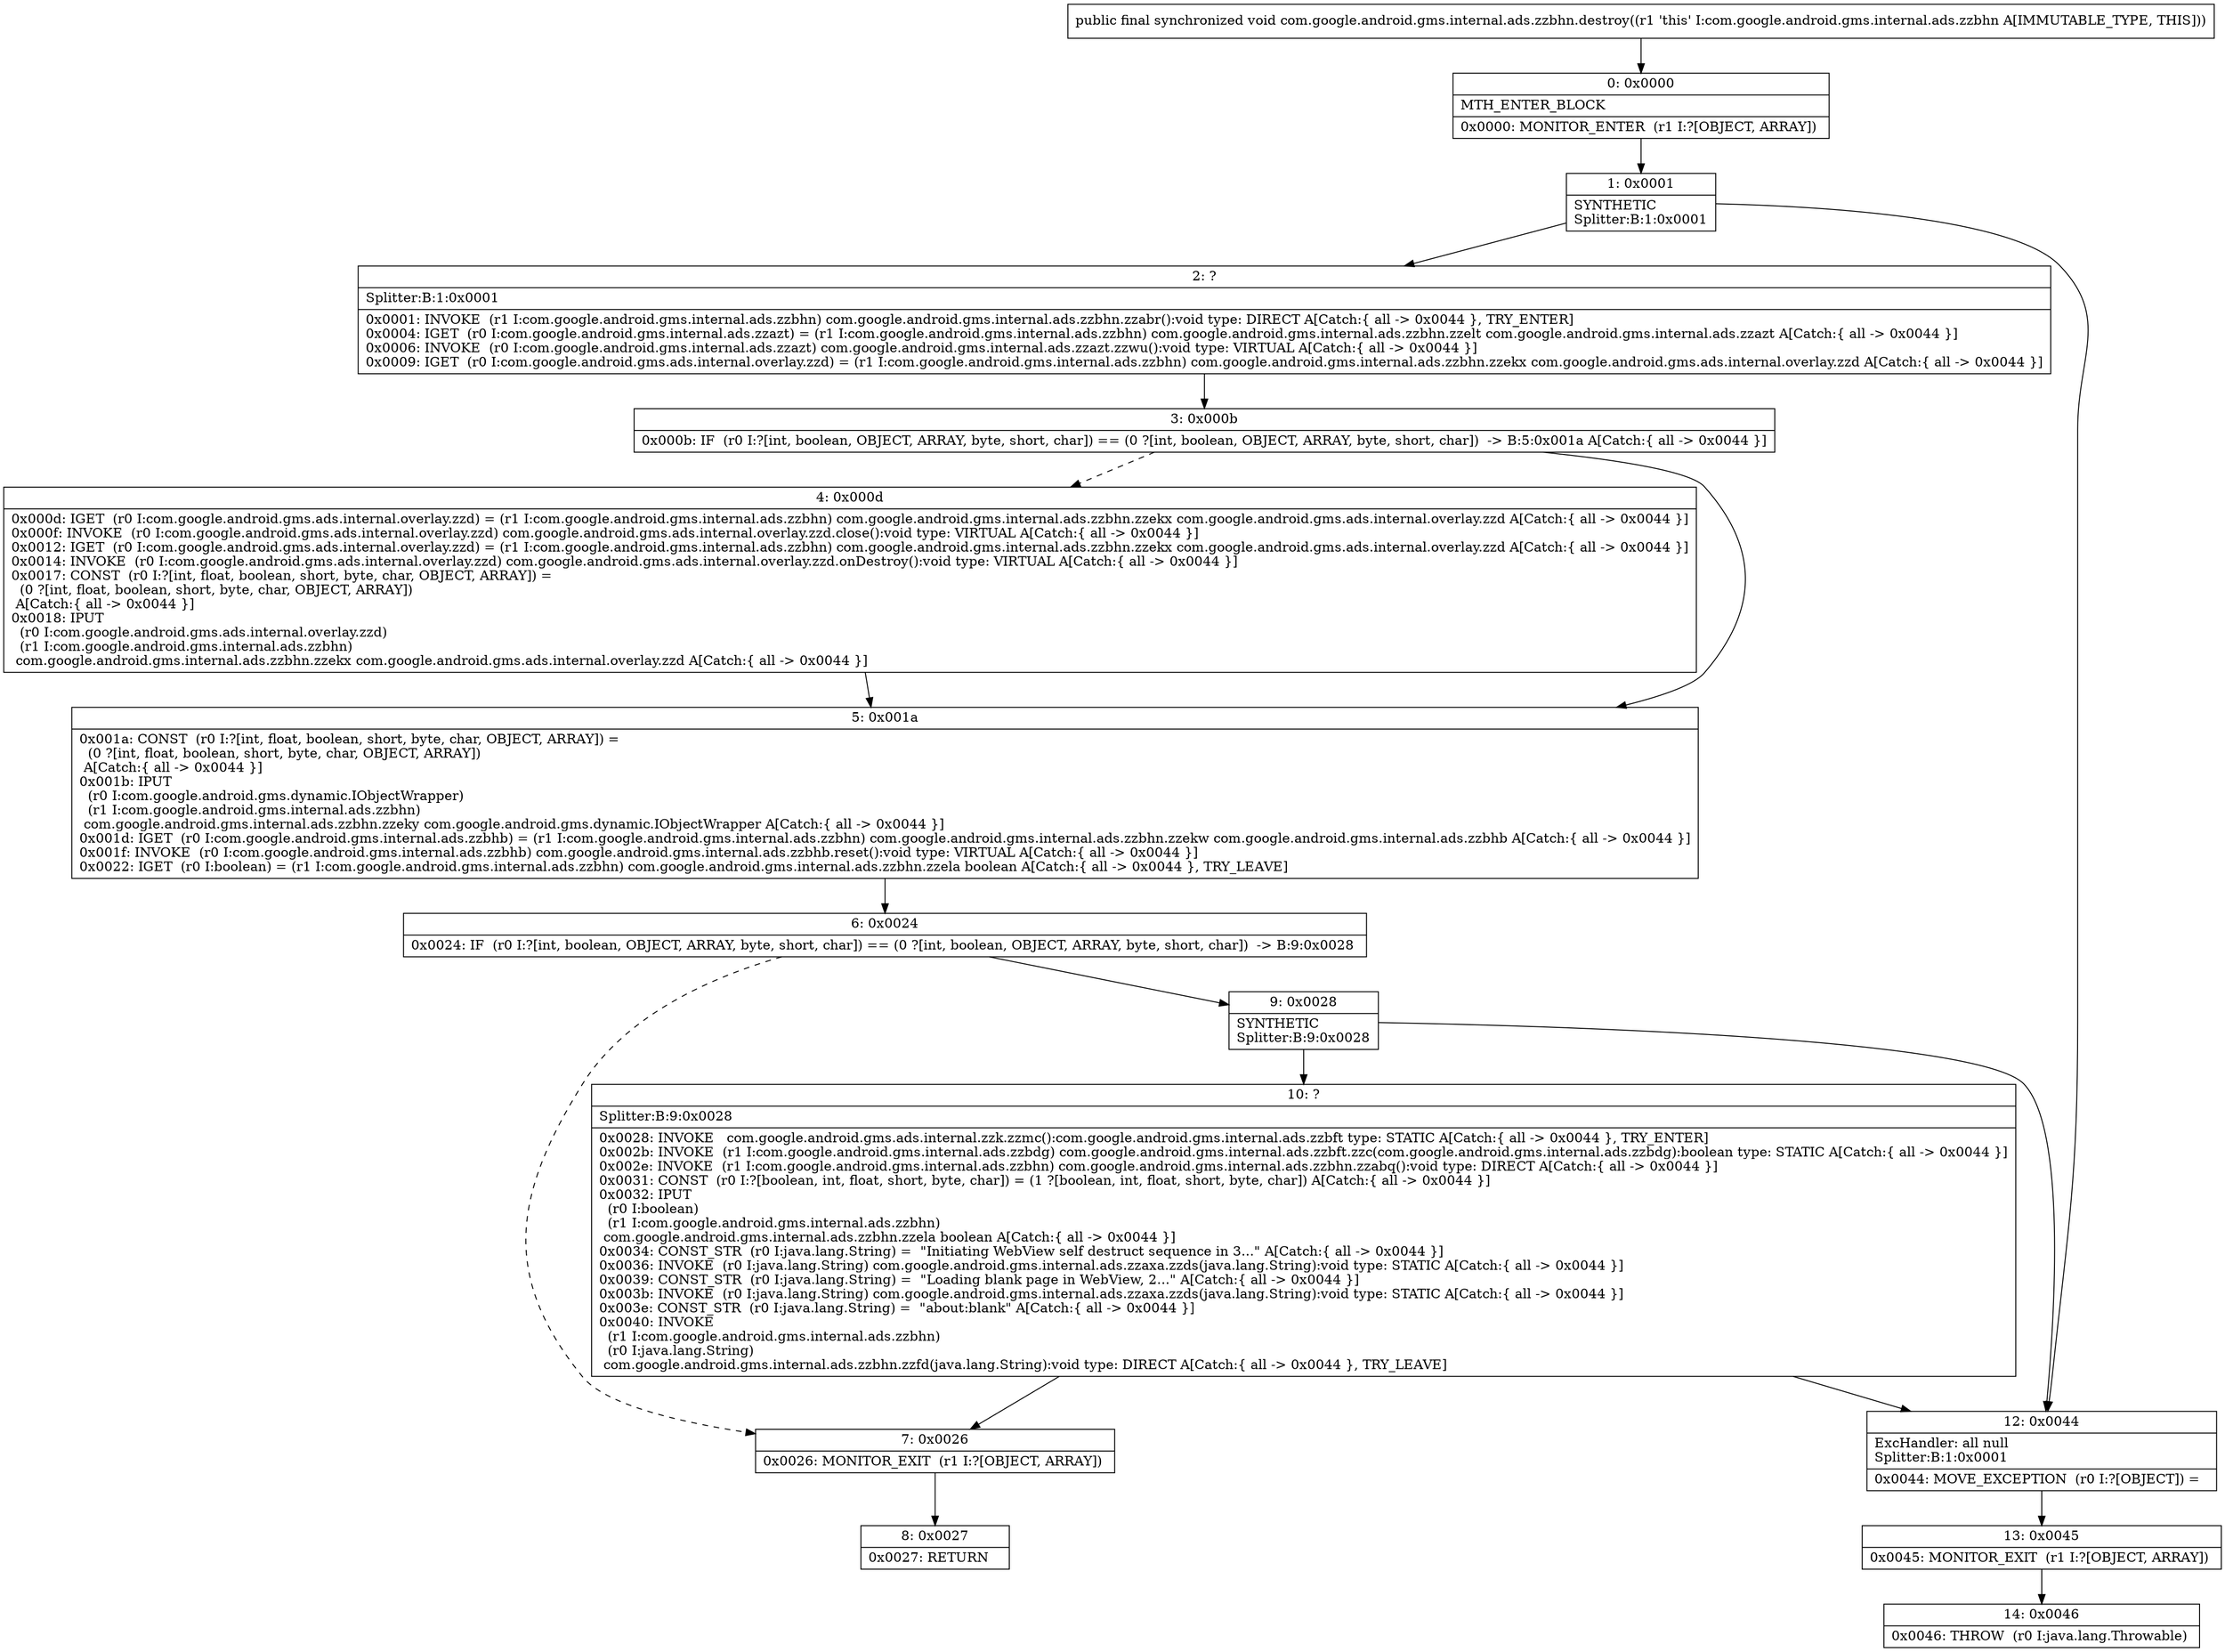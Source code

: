 digraph "CFG forcom.google.android.gms.internal.ads.zzbhn.destroy()V" {
Node_0 [shape=record,label="{0\:\ 0x0000|MTH_ENTER_BLOCK\l|0x0000: MONITOR_ENTER  (r1 I:?[OBJECT, ARRAY]) \l}"];
Node_1 [shape=record,label="{1\:\ 0x0001|SYNTHETIC\lSplitter:B:1:0x0001\l}"];
Node_2 [shape=record,label="{2\:\ ?|Splitter:B:1:0x0001\l|0x0001: INVOKE  (r1 I:com.google.android.gms.internal.ads.zzbhn) com.google.android.gms.internal.ads.zzbhn.zzabr():void type: DIRECT A[Catch:\{ all \-\> 0x0044 \}, TRY_ENTER]\l0x0004: IGET  (r0 I:com.google.android.gms.internal.ads.zzazt) = (r1 I:com.google.android.gms.internal.ads.zzbhn) com.google.android.gms.internal.ads.zzbhn.zzelt com.google.android.gms.internal.ads.zzazt A[Catch:\{ all \-\> 0x0044 \}]\l0x0006: INVOKE  (r0 I:com.google.android.gms.internal.ads.zzazt) com.google.android.gms.internal.ads.zzazt.zzwu():void type: VIRTUAL A[Catch:\{ all \-\> 0x0044 \}]\l0x0009: IGET  (r0 I:com.google.android.gms.ads.internal.overlay.zzd) = (r1 I:com.google.android.gms.internal.ads.zzbhn) com.google.android.gms.internal.ads.zzbhn.zzekx com.google.android.gms.ads.internal.overlay.zzd A[Catch:\{ all \-\> 0x0044 \}]\l}"];
Node_3 [shape=record,label="{3\:\ 0x000b|0x000b: IF  (r0 I:?[int, boolean, OBJECT, ARRAY, byte, short, char]) == (0 ?[int, boolean, OBJECT, ARRAY, byte, short, char])  \-\> B:5:0x001a A[Catch:\{ all \-\> 0x0044 \}]\l}"];
Node_4 [shape=record,label="{4\:\ 0x000d|0x000d: IGET  (r0 I:com.google.android.gms.ads.internal.overlay.zzd) = (r1 I:com.google.android.gms.internal.ads.zzbhn) com.google.android.gms.internal.ads.zzbhn.zzekx com.google.android.gms.ads.internal.overlay.zzd A[Catch:\{ all \-\> 0x0044 \}]\l0x000f: INVOKE  (r0 I:com.google.android.gms.ads.internal.overlay.zzd) com.google.android.gms.ads.internal.overlay.zzd.close():void type: VIRTUAL A[Catch:\{ all \-\> 0x0044 \}]\l0x0012: IGET  (r0 I:com.google.android.gms.ads.internal.overlay.zzd) = (r1 I:com.google.android.gms.internal.ads.zzbhn) com.google.android.gms.internal.ads.zzbhn.zzekx com.google.android.gms.ads.internal.overlay.zzd A[Catch:\{ all \-\> 0x0044 \}]\l0x0014: INVOKE  (r0 I:com.google.android.gms.ads.internal.overlay.zzd) com.google.android.gms.ads.internal.overlay.zzd.onDestroy():void type: VIRTUAL A[Catch:\{ all \-\> 0x0044 \}]\l0x0017: CONST  (r0 I:?[int, float, boolean, short, byte, char, OBJECT, ARRAY]) = \l  (0 ?[int, float, boolean, short, byte, char, OBJECT, ARRAY])\l A[Catch:\{ all \-\> 0x0044 \}]\l0x0018: IPUT  \l  (r0 I:com.google.android.gms.ads.internal.overlay.zzd)\l  (r1 I:com.google.android.gms.internal.ads.zzbhn)\l com.google.android.gms.internal.ads.zzbhn.zzekx com.google.android.gms.ads.internal.overlay.zzd A[Catch:\{ all \-\> 0x0044 \}]\l}"];
Node_5 [shape=record,label="{5\:\ 0x001a|0x001a: CONST  (r0 I:?[int, float, boolean, short, byte, char, OBJECT, ARRAY]) = \l  (0 ?[int, float, boolean, short, byte, char, OBJECT, ARRAY])\l A[Catch:\{ all \-\> 0x0044 \}]\l0x001b: IPUT  \l  (r0 I:com.google.android.gms.dynamic.IObjectWrapper)\l  (r1 I:com.google.android.gms.internal.ads.zzbhn)\l com.google.android.gms.internal.ads.zzbhn.zzeky com.google.android.gms.dynamic.IObjectWrapper A[Catch:\{ all \-\> 0x0044 \}]\l0x001d: IGET  (r0 I:com.google.android.gms.internal.ads.zzbhb) = (r1 I:com.google.android.gms.internal.ads.zzbhn) com.google.android.gms.internal.ads.zzbhn.zzekw com.google.android.gms.internal.ads.zzbhb A[Catch:\{ all \-\> 0x0044 \}]\l0x001f: INVOKE  (r0 I:com.google.android.gms.internal.ads.zzbhb) com.google.android.gms.internal.ads.zzbhb.reset():void type: VIRTUAL A[Catch:\{ all \-\> 0x0044 \}]\l0x0022: IGET  (r0 I:boolean) = (r1 I:com.google.android.gms.internal.ads.zzbhn) com.google.android.gms.internal.ads.zzbhn.zzela boolean A[Catch:\{ all \-\> 0x0044 \}, TRY_LEAVE]\l}"];
Node_6 [shape=record,label="{6\:\ 0x0024|0x0024: IF  (r0 I:?[int, boolean, OBJECT, ARRAY, byte, short, char]) == (0 ?[int, boolean, OBJECT, ARRAY, byte, short, char])  \-\> B:9:0x0028 \l}"];
Node_7 [shape=record,label="{7\:\ 0x0026|0x0026: MONITOR_EXIT  (r1 I:?[OBJECT, ARRAY]) \l}"];
Node_8 [shape=record,label="{8\:\ 0x0027|0x0027: RETURN   \l}"];
Node_9 [shape=record,label="{9\:\ 0x0028|SYNTHETIC\lSplitter:B:9:0x0028\l}"];
Node_10 [shape=record,label="{10\:\ ?|Splitter:B:9:0x0028\l|0x0028: INVOKE   com.google.android.gms.ads.internal.zzk.zzmc():com.google.android.gms.internal.ads.zzbft type: STATIC A[Catch:\{ all \-\> 0x0044 \}, TRY_ENTER]\l0x002b: INVOKE  (r1 I:com.google.android.gms.internal.ads.zzbdg) com.google.android.gms.internal.ads.zzbft.zzc(com.google.android.gms.internal.ads.zzbdg):boolean type: STATIC A[Catch:\{ all \-\> 0x0044 \}]\l0x002e: INVOKE  (r1 I:com.google.android.gms.internal.ads.zzbhn) com.google.android.gms.internal.ads.zzbhn.zzabq():void type: DIRECT A[Catch:\{ all \-\> 0x0044 \}]\l0x0031: CONST  (r0 I:?[boolean, int, float, short, byte, char]) = (1 ?[boolean, int, float, short, byte, char]) A[Catch:\{ all \-\> 0x0044 \}]\l0x0032: IPUT  \l  (r0 I:boolean)\l  (r1 I:com.google.android.gms.internal.ads.zzbhn)\l com.google.android.gms.internal.ads.zzbhn.zzela boolean A[Catch:\{ all \-\> 0x0044 \}]\l0x0034: CONST_STR  (r0 I:java.lang.String) =  \"Initiating WebView self destruct sequence in 3...\" A[Catch:\{ all \-\> 0x0044 \}]\l0x0036: INVOKE  (r0 I:java.lang.String) com.google.android.gms.internal.ads.zzaxa.zzds(java.lang.String):void type: STATIC A[Catch:\{ all \-\> 0x0044 \}]\l0x0039: CONST_STR  (r0 I:java.lang.String) =  \"Loading blank page in WebView, 2...\" A[Catch:\{ all \-\> 0x0044 \}]\l0x003b: INVOKE  (r0 I:java.lang.String) com.google.android.gms.internal.ads.zzaxa.zzds(java.lang.String):void type: STATIC A[Catch:\{ all \-\> 0x0044 \}]\l0x003e: CONST_STR  (r0 I:java.lang.String) =  \"about:blank\" A[Catch:\{ all \-\> 0x0044 \}]\l0x0040: INVOKE  \l  (r1 I:com.google.android.gms.internal.ads.zzbhn)\l  (r0 I:java.lang.String)\l com.google.android.gms.internal.ads.zzbhn.zzfd(java.lang.String):void type: DIRECT A[Catch:\{ all \-\> 0x0044 \}, TRY_LEAVE]\l}"];
Node_12 [shape=record,label="{12\:\ 0x0044|ExcHandler: all null\lSplitter:B:1:0x0001\l|0x0044: MOVE_EXCEPTION  (r0 I:?[OBJECT]) =  \l}"];
Node_13 [shape=record,label="{13\:\ 0x0045|0x0045: MONITOR_EXIT  (r1 I:?[OBJECT, ARRAY]) \l}"];
Node_14 [shape=record,label="{14\:\ 0x0046|0x0046: THROW  (r0 I:java.lang.Throwable) \l}"];
MethodNode[shape=record,label="{public final synchronized void com.google.android.gms.internal.ads.zzbhn.destroy((r1 'this' I:com.google.android.gms.internal.ads.zzbhn A[IMMUTABLE_TYPE, THIS])) }"];
MethodNode -> Node_0;
Node_0 -> Node_1;
Node_1 -> Node_2;
Node_1 -> Node_12;
Node_2 -> Node_3;
Node_3 -> Node_4[style=dashed];
Node_3 -> Node_5;
Node_4 -> Node_5;
Node_5 -> Node_6;
Node_6 -> Node_7[style=dashed];
Node_6 -> Node_9;
Node_7 -> Node_8;
Node_9 -> Node_10;
Node_9 -> Node_12;
Node_10 -> Node_12;
Node_10 -> Node_7;
Node_12 -> Node_13;
Node_13 -> Node_14;
}

